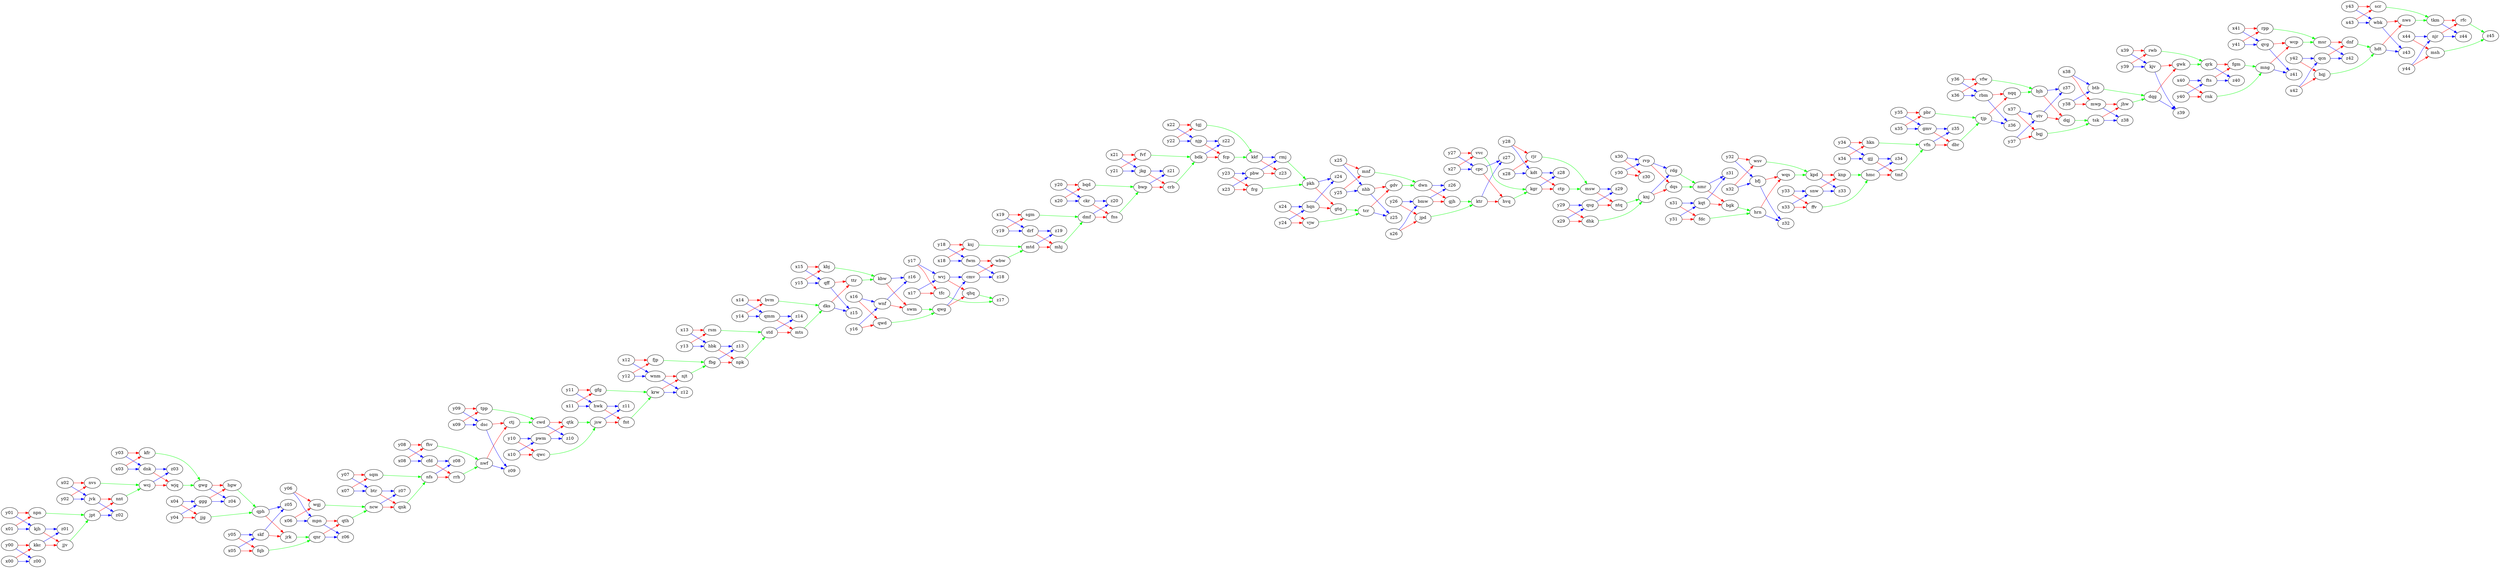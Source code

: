 digraph G {
    rankdir=LR;

    "ktr" -> "z27" [color=blue];
    "cpc" -> "z27" [color=blue];
    "hbk" -> "z13" [color=blue];
    "fbg" -> "z13" [color=blue];
    "rbm" -> "z36" [color=blue];
    "tjp" -> "z36" [color=blue];
    "y44" -> "njr" [color=blue];
    "x44" -> "njr" [color=blue];
    "x08" -> "cfd" [color=blue];
    "y08" -> "cfd" [color=blue];
    "gwg" -> "z04" [color=blue];
    "ggg" -> "z04" [color=blue];
    "y09" -> "dsc" [color=blue];
    "x09" -> "dsc" [color=blue];
    "ctp" -> "msw" [color=green];
    "rjr" -> "msw" [color=green];
    "hwk" -> "fnt" [color=red];
    "jsw" -> "fnt" [color=red];
    "x41" -> "qvg" [color=blue];
    "y41" -> "qvg" [color=blue];
    "bqj" -> "tsk" [color=green];
    "dqj" -> "tsk" [color=green];
    "y37" -> "stv" [color=blue];
    "x37" -> "stv" [color=blue];
    "njr" -> "z44" [color=blue];
    "tkm" -> "z44" [color=blue];
    "x34" -> "gjj" [color=blue];
    "y34" -> "gjj" [color=blue];
    "x07" -> "sqm" [color=red];
    "y07" -> "sqm" [color=red];
    "x20" -> "ckr" [color=blue];
    "y20" -> "ckr" [color=blue];
    "x05" -> "skf" [color=blue];
    "y05" -> "skf" [color=blue];
    "hrn" -> "z32" [color=blue];
    "bfj" -> "z32" [color=blue];
    "tkm" -> "rfc" [color=red];
    "njr" -> "rfc" [color=red];
    "tgj" -> "kkf" [color=green];
    "fcp" -> "kkf" [color=green];
    "tsk" -> "z38" [color=blue];
    "mwp" -> "z38" [color=blue];
    "nfs" -> "z08" [color=blue];
    "cfd" -> "z08" [color=blue];
    "y40" -> "fts" [color=blue];
    "x40" -> "fts" [color=blue];
    "x27" -> "vvc" [color=red];
    "y27" -> "vvc" [color=red];
    "x18" -> "ksj" [color=red];
    "y18" -> "ksj" [color=red];
    "pwm" -> "z10" [color=blue];
    "cwd" -> "z10" [color=blue];
    "bqd" -> "bwp" [color=green];
    "fns" -> "bwp" [color=green];
    "kjh" -> "z01" [color=blue];
    "kkc" -> "z01" [color=blue];
    "ncw" -> "z07" [color=blue];
    "btr" -> "z07" [color=blue];
    "krw" -> "njt" [color=red];
    "wnm" -> "njt" [color=red];
    "x33" -> "ffv" [color=red];
    "y33" -> "ffv" [color=red];
    "qsg" -> "z29" [color=blue];
    "msw" -> "z29" [color=blue];
    "fvf" -> "bdk" [color=green];
    "crb" -> "bdk" [color=green];
    "rsm" -> "std" [color=green];
    "npk" -> "std" [color=green];
    "qnr" -> "qth" [color=red];
    "mpn" -> "qth" [color=red];
    "y14" -> "bvm" [color=red];
    "x14" -> "bvm" [color=red];
    "y39" -> "kjv" [color=blue];
    "x39" -> "kjv" [color=blue];
    "qnr" -> "z06" [color=blue];
    "mpn" -> "z06" [color=blue];
    "bgk" -> "hrn" [color=green];
    "fdc" -> "hrn" [color=green];
    "x35" -> "pbr" [color=red];
    "y35" -> "pbr" [color=red];
    "y11" -> "hwk" [color=blue];
    "x11" -> "hwk" [color=blue];
    "mwp" -> "jhw" [color=red];
    "tsk" -> "jhw" [color=red];
    "hgw" -> "qph" [color=green];
    "jjg" -> "qph" [color=green];
    "hkn" -> "vfn" [color=green];
    "tmf" -> "vfn" [color=green];
    "x32" -> "wsv" [color=red];
    "y32" -> "wsv" [color=red];
    "fhv" -> "nwf" [color=green];
    "rrh" -> "nwf" [color=green];
    "bjh" -> "dqj" [color=red];
    "stv" -> "dqj" [color=red];
    "y12" -> "wnm" [color=blue];
    "x12" -> "wnm" [color=blue];
    "y27" -> "cpc" [color=blue];
    "x27" -> "cpc" [color=blue];
    "jsw" -> "z11" [color=blue];
    "hwk" -> "z11" [color=blue];
    "mts" -> "dks" [color=green];
    "bvm" -> "dks" [color=green];
    "x17" -> "tfc" [color=red];
    "y17" -> "tfc" [color=red];
    "hmc" -> "tmf" [color=red];
    "gjj" -> "tmf" [color=red];
    "rdg" -> "nmr" [color=green];
    "dqs" -> "nmr" [color=green];
    "x03" -> "dnk" [color=blue];
    "y03" -> "dnk" [color=blue];
    "x06" -> "wgj" [color=red];
    "y06" -> "wgj" [color=red];
    "fts" -> "fgm" [color=red];
    "qrk" -> "fgm" [color=red];
    "vfw" -> "bjh" [color=green];
    "nqq" -> "bjh" [color=green];
    "knp" -> "hmc" [color=green];
    "ffv" -> "hmc" [color=green];
    "x19" -> "sgm" [color=red];
    "y19" -> "sgm" [color=red];
    "y36" -> "vfw" [color=red];
    "x36" -> "vfw" [color=red];
    "msh" -> "z45" [color=green];
    "rfc" -> "z45" [color=green];
    "qwg" -> "qhq" [color=red];
    "wvj" -> "qhq" [color=red];
    "y15" -> "qff" [color=blue];
    "x15" -> "qff" [color=blue];
    "wvj" -> "cmv" [color=blue];
    "qwg" -> "cmv" [color=blue];
    "x33" -> "snw" [color=blue];
    "y33" -> "snw" [color=blue];
    "x42" -> "qcn" [color=blue];
    "y42" -> "qcn" [color=blue];
    "y15" -> "kbj" [color=red];
    "x15" -> "kbj" [color=red];
    "x29" -> "qsg" [color=blue];
    "y29" -> "qsg" [color=blue];
    "x06" -> "mpn" [color=blue];
    "y06" -> "mpn" [color=blue];
    "qmm" -> "mts" [color=red];
    "std" -> "mts" [color=red];
    "y04" -> "ggg" [color=blue];
    "x04" -> "ggg" [color=blue];
    "qtk" -> "jsw" [color=green];
    "qwc" -> "jsw" [color=green];
    "y05" -> "fqb" [color=red];
    "x05" -> "fqb" [color=red];
    "kkf" -> "rmj" [color=blue];
    "pbw" -> "rmj" [color=blue];
    "y35" -> "gmv" [color=blue];
    "x35" -> "gmv" [color=blue];
    "dhk" -> "knj" [color=green];
    "ntq" -> "knj" [color=green];
    "y29" -> "dhk" [color=red];
    "x29" -> "dhk" [color=red];
    "x43" -> "scr" [color=red];
    "y43" -> "scr" [color=red];
    "x23" -> "frg" [color=red];
    "y23" -> "frg" [color=red];
    "y24" -> "vjw" [color=red];
    "x24" -> "vjw" [color=red];
    "y13" -> "rsm" [color=red];
    "x13" -> "rsm" [color=red];
    "kfr" -> "gwg" [color=green];
    "wjq" -> "gwg" [color=green];
    "rnk" -> "mng" [color=green];
    "fgm" -> "mng" [color=green];
    "hbk" -> "npk" [color=red];
    "fbg" -> "npk" [color=red];
    "qcn" -> "z42" [color=blue];
    "msr" -> "z42" [color=blue];
    "fqb" -> "qnr" [color=green];
    "jrk" -> "qnr" [color=green];
    "dnk" -> "wjq" [color=red];
    "wcj" -> "wjq" [color=red];
    "kgr" -> "z28" [color=blue];
    "kdt" -> "z28" [color=blue];
    "nmr" -> "bgk" [color=red];
    "kqt" -> "bgk" [color=red];
    "wbk" -> "nws" [color=red];
    "hdt" -> "nws" [color=red];
    "bdk" -> "fcp" [color=red];
    "njp" -> "fcp" [color=red];
    "kkf" -> "z23" [color=red];
    "pbw" -> "z23" [color=red];
    "y21" -> "jkg" [color=blue];
    "x21" -> "jkg" [color=blue];
    "qff" -> "z15" [color=blue];
    "dks" -> "z15" [color=blue];
    "y17" -> "wvj" [color=blue];
    "x17" -> "wvj" [color=blue];
    "x44" -> "msh" [color=red];
    "y44" -> "msh" [color=red];
    "pkh" -> "gtq" [color=red];
    "hqn" -> "gtq" [color=red];
    "qcn" -> "dnf" [color=red];
    "msr" -> "dnf" [color=red];
    "drf" -> "z19" [color=blue];
    "mtd" -> "z19" [color=blue];
    "y40" -> "rnk" [color=red];
    "x40" -> "rnk" [color=red];
    "hdt" -> "z43" [color=blue];
    "wbk" -> "z43" [color=blue];
    "bmw" -> "z26" [color=blue];
    "dwn" -> "z26" [color=blue];
    "wgj" -> "ncw" [color=green];
    "qth" -> "ncw" [color=green];
    "njt" -> "fbg" [color=green];
    "fjp" -> "fbg" [color=green];
    "jvk" -> "nnt" [color=red];
    "jpt" -> "nnt" [color=red];
    "y32" -> "bfj" [color=blue];
    "x32" -> "bfj" [color=blue];
    "y38" -> "mwp" [color=red];
    "x38" -> "mwp" [color=red];
    "x08" -> "fhv" [color=red];
    "y08" -> "fhv" [color=red];
    "kjv" -> "z39" [color=blue];
    "dqg" -> "z39" [color=blue];
    "x10" -> "qwc" [color=red];
    "y10" -> "qwc" [color=red];
    "gdv" -> "dwn" [color=green];
    "mnf" -> "dwn" [color=green];
    "gtq" -> "tcr" [color=green];
    "vjw" -> "tcr" [color=green];
    "nvs" -> "wcj" [color=green];
    "nnt" -> "wcj" [color=green];
    "y14" -> "qmm" [color=blue];
    "x14" -> "qmm" [color=blue];
    "cfd" -> "rrh" [color=red];
    "nfs" -> "rrh" [color=red];
    "qvg" -> "z41" [color=blue];
    "mng" -> "z41" [color=blue];
    "dsc" -> "z09" [color=blue];
    "nwf" -> "z09" [color=blue];
    "cmv" -> "wbw" [color=red];
    "fwm" -> "wbw" [color=red];
    "gmv" -> "dbr" [color=red];
    "vfn" -> "dbr" [color=red];
    "mng" -> "wcp" [color=red];
    "qvg" -> "wcp" [color=red];
    "x31" -> "fdc" [color=red];
    "y31" -> "fdc" [color=red];
    "cwd" -> "qtk" [color=red];
    "pwm" -> "qtk" [color=red];
    "x41" -> "rpp" [color=red];
    "y41" -> "rpp" [color=red];
    "y30" -> "rvp" [color=blue];
    "x30" -> "rvp" [color=blue];
    "x28" -> "kdt" [color=blue];
    "y28" -> "kdt" [color=blue];
    "y22" -> "tgj" [color=red];
    "x22" -> "tgj" [color=red];
    "krw" -> "z12" [color=blue];
    "wnm" -> "z12" [color=blue];
    "dbr" -> "tjp" [color=green];
    "pbr" -> "tjp" [color=green];
    "kjh" -> "jjv" [color=red];
    "kkc" -> "jjv" [color=red];
    "gwk" -> "qrk" [color=green];
    "rwb" -> "qrk" [color=green];
    "bdk" -> "z22" [color=blue];
    "njp" -> "z22" [color=blue];
    "wcp" -> "msr" [color=green];
    "rpp" -> "msr" [color=green];
    "y00" -> "z00" [color=blue];
    "x00" -> "z00" [color=blue];
    "kdt" -> "ctp" [color=red];
    "kgr" -> "ctp" [color=red];
    "dmf" -> "z20" [color=blue];
    "ckr" -> "z20" [color=blue];
    "wsv" -> "kpd" [color=green];
    "wqs" -> "kpd" [color=green];
    "x21" -> "fvf" [color=red];
    "y21" -> "fvf" [color=red];
    "kpd" -> "knp" [color=red];
    "snw" -> "knp" [color=red];
    "y38" -> "btb" [color=blue];
    "x38" -> "btb" [color=blue];
    "mhj" -> "dmf" [color=green];
    "sgm" -> "dmf" [color=green];
    "y20" -> "bqd" [color=red];
    "x20" -> "bqd" [color=red];
    "wcj" -> "z03" [color=blue];
    "dnk" -> "z03" [color=blue];
    "y12" -> "fjp" [color=red];
    "x12" -> "fjp" [color=red];
    "ktr" -> "hvq" [color=red];
    "cpc" -> "hvq" [color=red];
    "ckr" -> "fns" [color=red];
    "dmf" -> "fns" [color=red];
    "y02" -> "jvk" [color=blue];
    "x02" -> "jvk" [color=blue];
    "dnf" -> "hdt" [color=green];
    "hqj" -> "hdt" [color=green];
    "x13" -> "hbk" [color=blue];
    "y13" -> "hbk" [color=blue];
    "x02" -> "nvs" [color=red];
    "y02" -> "nvs" [color=red];
    "x00" -> "kkc" [color=red];
    "y00" -> "kkc" [color=red];
    "skf" -> "jrk" [color=red];
    "qph" -> "jrk" [color=red];
    "nws" -> "tkm" [color=green];
    "scr" -> "tkm" [color=green];
    "tfc" -> "z17" [color=green];
    "qhq" -> "z17" [color=green];
    "x30" -> "z30" [color=red];
    "y30" -> "z30" [color=red];
    "npn" -> "jpt" [color=green];
    "jjv" -> "jpt" [color=green];
    "kjv" -> "gwk" [color=red];
    "dqg" -> "gwk" [color=red];
    "y03" -> "kfr" [color=red];
    "x03" -> "kfr" [color=red];
    "jkg" -> "crb" [color=red];
    "bwp" -> "crb" [color=red];
    "y18" -> "fwm" [color=blue];
    "x18" -> "fwm" [color=blue];
    "bmw" -> "gjh" [color=red];
    "dwn" -> "gjh" [color=red];
    "sqm" -> "nfs" [color=green];
    "qnk" -> "nfs" [color=green];
    "x10" -> "pwm" [color=blue];
    "y10" -> "pwm" [color=blue];
    "y37" -> "bqj" [color=red];
    "x37" -> "bqj" [color=red];
    "ksj" -> "mtd" [color=green];
    "wbw" -> "mtd" [color=green];
    "std" -> "z14" [color=blue];
    "qmm" -> "z14" [color=blue];
    "kbw" -> "z16" [color=blue];
    "wnf" -> "z16" [color=blue];
    "x28" -> "rjr" [color=red];
    "y28" -> "rjr" [color=red];
    "y07" -> "btr" [color=blue];
    "x07" -> "btr" [color=blue];
    "fts" -> "z40" [color=blue];
    "qrk" -> "z40" [color=blue];
    "y16" -> "wnf" [color=blue];
    "x16" -> "wnf" [color=blue];
    "dsc" -> "ctj" [color=red];
    "nwf" -> "ctj" [color=red];
    "mtd" -> "mhj" [color=red];
    "drf" -> "mhj" [color=red];
    "hrn" -> "wqs" [color=red];
    "bfj" -> "wqs" [color=red];
    "cmv" -> "z18" [color=blue];
    "fwm" -> "z18" [color=blue];
    "qff" -> "ttr" [color=red];
    "dks" -> "ttr" [color=red];
    "y01" -> "kjh" [color=blue];
    "x01" -> "kjh" [color=blue];
    "bjh" -> "z37" [color=blue];
    "stv" -> "z37" [color=blue];
    "qwd" -> "qwg" [color=green];
    "swm" -> "qwg" [color=green];
    "kbj" -> "kbw" [color=green];
    "ttr" -> "kbw" [color=green];
    "y26" -> "bmw" [color=blue];
    "x26" -> "bmw" [color=blue];
    "x16" -> "qwd" [color=red];
    "y16" -> "qwd" [color=red];
    "x42" -> "hqj" [color=red];
    "y42" -> "hqj" [color=red];
    "kpd" -> "z33" [color=blue];
    "snw" -> "z33" [color=blue];
    "knj" -> "rdg" [color=blue];
    "rvp" -> "rdg" [color=blue];
    "x24" -> "hqn" [color=blue];
    "y24" -> "hqn" [color=blue];
    "nhb" -> "z25" [color=blue];
    "tcr" -> "z25" [color=blue];
    "ncw" -> "qnk" [color=red];
    "btr" -> "qnk" [color=red];
    "tpp" -> "cwd" [color=green];
    "ctj" -> "cwd" [color=green];
    "y39" -> "rwb" [color=red];
    "x39" -> "rwb" [color=red];
    "x31" -> "kqt" [color=blue];
    "y31" -> "kqt" [color=blue];
    "msw" -> "ntq" [color=red];
    "qsg" -> "ntq" [color=red];
    "frg" -> "pkh" [color=green];
    "rmj" -> "pkh" [color=green];
    "qph" -> "z05" [color=blue];
    "skf" -> "z05" [color=blue];
    "y09" -> "tpp" [color=red];
    "x09" -> "tpp" [color=red];
    "y01" -> "npn" [color=red];
    "x01" -> "npn" [color=red];
    "x19" -> "drf" [color=blue];
    "y19" -> "drf" [color=blue];
    "y36" -> "rbm" [color=blue];
    "x36" -> "rbm" [color=blue];
    "jpd" -> "ktr" [color=green];
    "gjh" -> "ktr" [color=green];
    "nmr" -> "z31" [color=blue];
    "kqt" -> "z31" [color=blue];
    "x26" -> "jpd" [color=red];
    "y26" -> "jpd" [color=red];
    "jpt" -> "z02" [color=blue];
    "jvk" -> "z02" [color=blue];
    "y43" -> "wbk" [color=blue];
    "x43" -> "wbk" [color=blue];
    "tjp" -> "nqq" [color=red];
    "rbm" -> "nqq" [color=red];
    "x11" -> "gfg" [color=red];
    "y11" -> "gfg" [color=red];
    "nhb" -> "gdv" [color=red];
    "tcr" -> "gdv" [color=red];
    "y34" -> "hkn" [color=red];
    "x34" -> "hkn" [color=red];
    "hvq" -> "kgr" [color=green];
    "vvc" -> "kgr" [color=green];
    "y25" -> "mnf" [color=red];
    "x25" -> "mnf" [color=red];
    "gwg" -> "hgw" [color=red];
    "ggg" -> "hgw" [color=red];
    "pkh" -> "z24" [color=blue];
    "hqn" -> "z24" [color=blue];
    "fnt" -> "krw" [color=green];
    "gfg" -> "krw" [color=green];
    "x23" -> "pbw" [color=blue];
    "y23" -> "pbw" [color=blue];
    "wnf" -> "swm" [color=red];
    "kbw" -> "swm" [color=red];
    "gmv" -> "z35" [color=blue];
    "vfn" -> "z35" [color=blue];
    "x22" -> "njp" [color=blue];
    "y22" -> "njp" [color=blue];
    "x25" -> "nhb" [color=blue];
    "y25" -> "nhb" [color=blue];
    "knj" -> "dqs" [color=red];
    "rvp" -> "dqs" [color=red];
    "gjj" -> "z34" [color=blue];
    "hmc" -> "z34" [color=blue];
    "btb" -> "dqg" [color=green];
    "jhw" -> "dqg" [color=green];
    "x04" -> "jjg" [color=red];
    "y04" -> "jjg" [color=red];
    "jkg" -> "z21" [color=blue];
    "bwp" -> "z21" [color=blue];
}